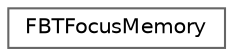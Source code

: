 digraph "Graphical Class Hierarchy"
{
 // INTERACTIVE_SVG=YES
 // LATEX_PDF_SIZE
  bgcolor="transparent";
  edge [fontname=Helvetica,fontsize=10,labelfontname=Helvetica,labelfontsize=10];
  node [fontname=Helvetica,fontsize=10,shape=box,height=0.2,width=0.4];
  rankdir="LR";
  Node0 [id="Node000000",label="FBTFocusMemory",height=0.2,width=0.4,color="grey40", fillcolor="white", style="filled",URL="$d5/d92/structFBTFocusMemory.html",tooltip=" "];
}
